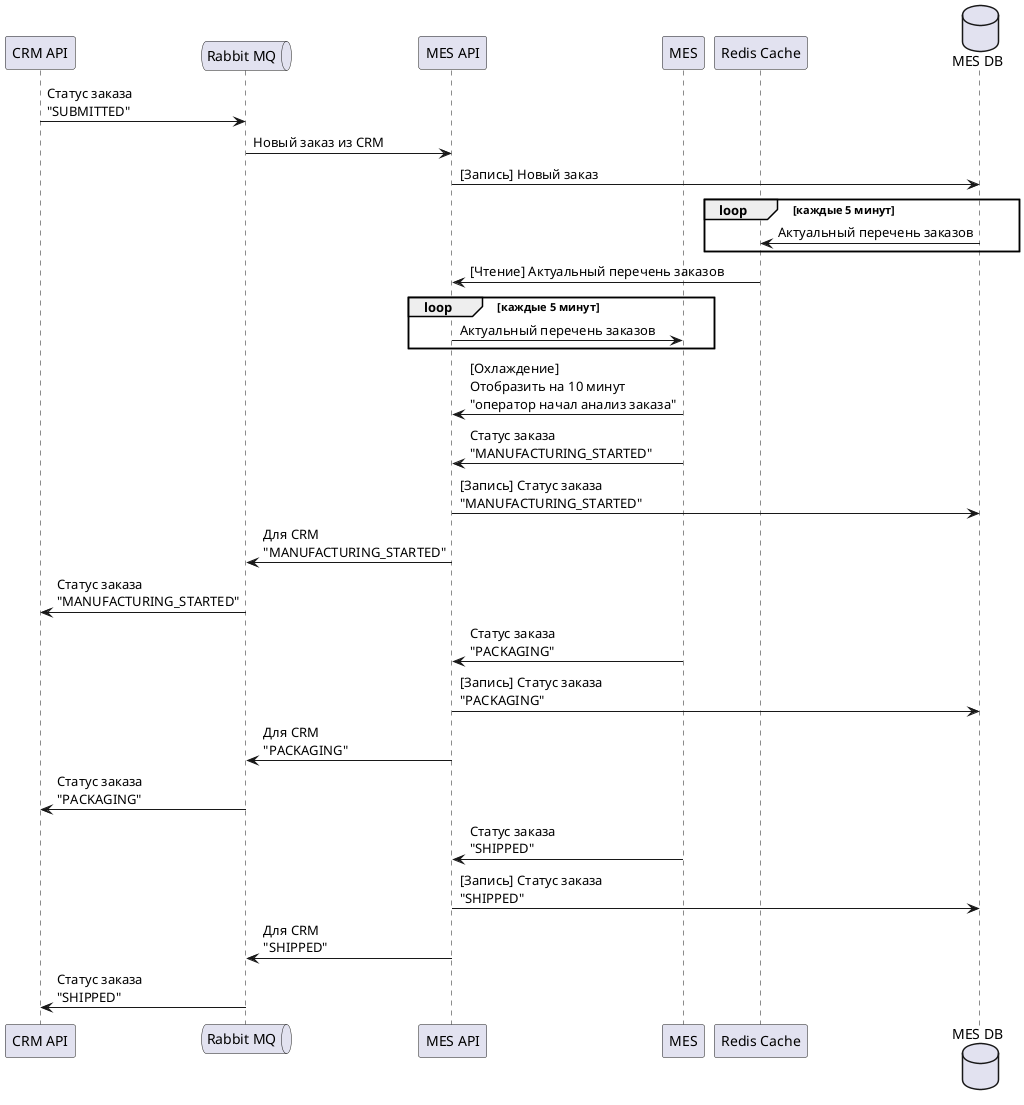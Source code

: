 @startuml

participant "CRM API" as CRM
queue "Rabbit MQ" as Queue
participant "MES API" as API
participant "MES" as System
participant "Redis Cache" as Cache
database "MES DB" as DB

CRM -> Queue: Статус заказа \n"SUBMITTED"
Queue -> API: Новый заказ из CRM
API -> DB: [Запись] Новый заказ

loop каждые 5 минут
    DB ->  Cache: Актуальный перечень заказов
end loop

Cache -> API: [Чтение] Актуальный перечень заказов
loop каждые 5 минут
API -> System: Актуальный перечень заказов
end loop
System -> API: [Охлаждение] \nОтобразить на 10 минут \n"оператор начал анализ заказа" 

System -> API: Статус заказа \n"MANUFACTURING_STARTED"
API -> DB: [Запись] Статус заказа \n"MANUFACTURING_STARTED"
API -> Queue: Для CRM \n"MANUFACTURING_STARTED"
Queue -> CRM: Статус заказа \n"MANUFACTURING_STARTED"

System -> API: Статус заказа \n"PACKAGING"
API -> DB: [Запись] Статус заказа \n"PACKAGING"
API -> Queue: Для CRM \n"PACKAGING"
Queue -> CRM: Статус заказа \n"PACKAGING"

System -> API: Статус заказа \n"SHIPPED"
API -> DB: [Запись] Статус заказа \n"SHIPPED"
API -> Queue: Для CRM \n"SHIPPED"
Queue -> CRM: Статус заказа \n"SHIPPED"

@enduml